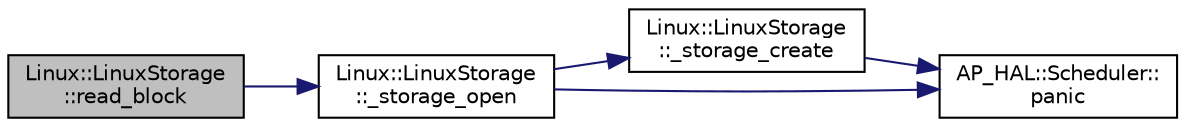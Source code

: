 digraph "Linux::LinuxStorage::read_block"
{
 // INTERACTIVE_SVG=YES
  edge [fontname="Helvetica",fontsize="10",labelfontname="Helvetica",labelfontsize="10"];
  node [fontname="Helvetica",fontsize="10",shape=record];
  rankdir="LR";
  Node1 [label="Linux::LinuxStorage\l::read_block",height=0.2,width=0.4,color="black", fillcolor="grey75", style="filled" fontcolor="black"];
  Node1 -> Node2 [color="midnightblue",fontsize="10",style="solid",fontname="Helvetica"];
  Node2 [label="Linux::LinuxStorage\l::_storage_open",height=0.2,width=0.4,color="black", fillcolor="white", style="filled",URL="$classLinux_1_1LinuxStorage.html#a39c46a72fd5c4229af9c3ed5763628ab"];
  Node2 -> Node3 [color="midnightblue",fontsize="10",style="solid",fontname="Helvetica"];
  Node3 [label="Linux::LinuxStorage\l::_storage_create",height=0.2,width=0.4,color="black", fillcolor="white", style="filled",URL="$classLinux_1_1LinuxStorage.html#af4f8a892d54a216d29db836aeab2b07e"];
  Node3 -> Node4 [color="midnightblue",fontsize="10",style="solid",fontname="Helvetica"];
  Node4 [label="AP_HAL::Scheduler::\lpanic",height=0.2,width=0.4,color="black", fillcolor="white", style="filled",URL="$classAP__HAL_1_1Scheduler.html#a65f0d4e404d3e6fda4d8b0b101c9780f"];
  Node2 -> Node4 [color="midnightblue",fontsize="10",style="solid",fontname="Helvetica"];
}
